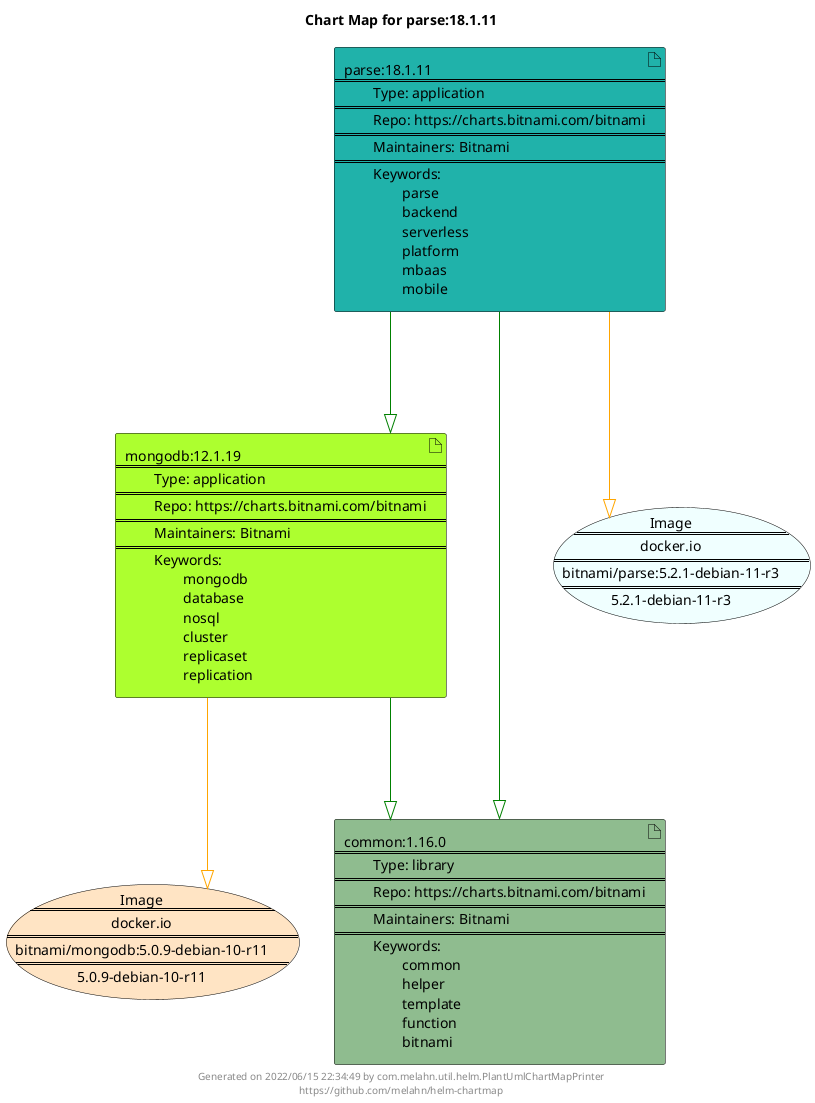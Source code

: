 @startuml
skinparam linetype ortho
skinparam backgroundColor white
skinparam usecaseBorderColor black
skinparam usecaseArrowColor LightSlateGray
skinparam artifactBorderColor black
skinparam artifactArrowColor LightSlateGray

title Chart Map for parse:18.1.11

'There are 3 referenced Helm Charts
artifact "mongodb:12.1.19\n====\n\tType: application\n====\n\tRepo: https://charts.bitnami.com/bitnami\n====\n\tMaintainers: Bitnami\n====\n\tKeywords: \n\t\tmongodb\n\t\tdatabase\n\t\tnosql\n\t\tcluster\n\t\treplicaset\n\t\treplication" as mongodb_12_1_19 #GreenYellow
artifact "common:1.16.0\n====\n\tType: library\n====\n\tRepo: https://charts.bitnami.com/bitnami\n====\n\tMaintainers: Bitnami\n====\n\tKeywords: \n\t\tcommon\n\t\thelper\n\t\ttemplate\n\t\tfunction\n\t\tbitnami" as common_1_16_0 #DarkSeaGreen
artifact "parse:18.1.11\n====\n\tType: application\n====\n\tRepo: https://charts.bitnami.com/bitnami\n====\n\tMaintainers: Bitnami\n====\n\tKeywords: \n\t\tparse\n\t\tbackend\n\t\tserverless\n\t\tplatform\n\t\tmbaas\n\t\tmobile" as parse_18_1_11 #LightSeaGreen

'There are 2 referenced Docker Images
usecase "Image\n====\ndocker.io\n====\nbitnami/parse:5.2.1-debian-11-r3\n====\n5.2.1-debian-11-r3" as docker_io_bitnami_parse_5_2_1_debian_11_r3 #Azure
usecase "Image\n====\ndocker.io\n====\nbitnami/mongodb:5.0.9-debian-10-r11\n====\n5.0.9-debian-10-r11" as docker_io_bitnami_mongodb_5_0_9_debian_10_r11 #Bisque

'Chart Dependencies
parse_18_1_11--[#green]-|>common_1_16_0
parse_18_1_11--[#green]-|>mongodb_12_1_19
mongodb_12_1_19--[#green]-|>common_1_16_0
mongodb_12_1_19--[#orange]-|>docker_io_bitnami_mongodb_5_0_9_debian_10_r11
parse_18_1_11--[#orange]-|>docker_io_bitnami_parse_5_2_1_debian_11_r3

center footer Generated on 2022/06/15 22:34:49 by com.melahn.util.helm.PlantUmlChartMapPrinter\nhttps://github.com/melahn/helm-chartmap
@enduml
